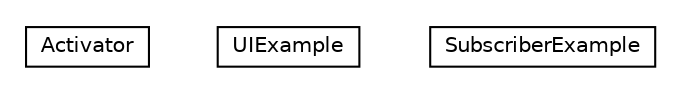 #!/usr/local/bin/dot
#
# Class diagram 
# Generated by UMLGraph version R5_6-24-gf6e263 (http://www.umlgraph.org/)
#

digraph G {
	edge [fontname="Helvetica",fontsize=10,labelfontname="Helvetica",labelfontsize=10];
	node [fontname="Helvetica",fontsize=10,shape=plaintext];
	nodesep=0.25;
	ranksep=0.5;
	// org.universAAL.samples.utils.client.Activator
	c1227010 [label=<<table title="org.universAAL.samples.utils.client.Activator" border="0" cellborder="1" cellspacing="0" cellpadding="2" port="p" href="./Activator.html">
		<tr><td><table border="0" cellspacing="0" cellpadding="1">
<tr><td align="center" balign="center"> Activator </td></tr>
		</table></td></tr>
		</table>>, URL="./Activator.html", fontname="Helvetica", fontcolor="black", fontsize=10.0];
	// org.universAAL.samples.utils.client.UIExample
	c1227011 [label=<<table title="org.universAAL.samples.utils.client.UIExample" border="0" cellborder="1" cellspacing="0" cellpadding="2" port="p" href="./UIExample.html">
		<tr><td><table border="0" cellspacing="0" cellpadding="1">
<tr><td align="center" balign="center"> UIExample </td></tr>
		</table></td></tr>
		</table>>, URL="./UIExample.html", fontname="Helvetica", fontcolor="black", fontsize=10.0];
	// org.universAAL.samples.utils.client.SubscriberExample
	c1227012 [label=<<table title="org.universAAL.samples.utils.client.SubscriberExample" border="0" cellborder="1" cellspacing="0" cellpadding="2" port="p" href="./SubscriberExample.html">
		<tr><td><table border="0" cellspacing="0" cellpadding="1">
<tr><td align="center" balign="center"> SubscriberExample </td></tr>
		</table></td></tr>
		</table>>, URL="./SubscriberExample.html", fontname="Helvetica", fontcolor="black", fontsize=10.0];
}

